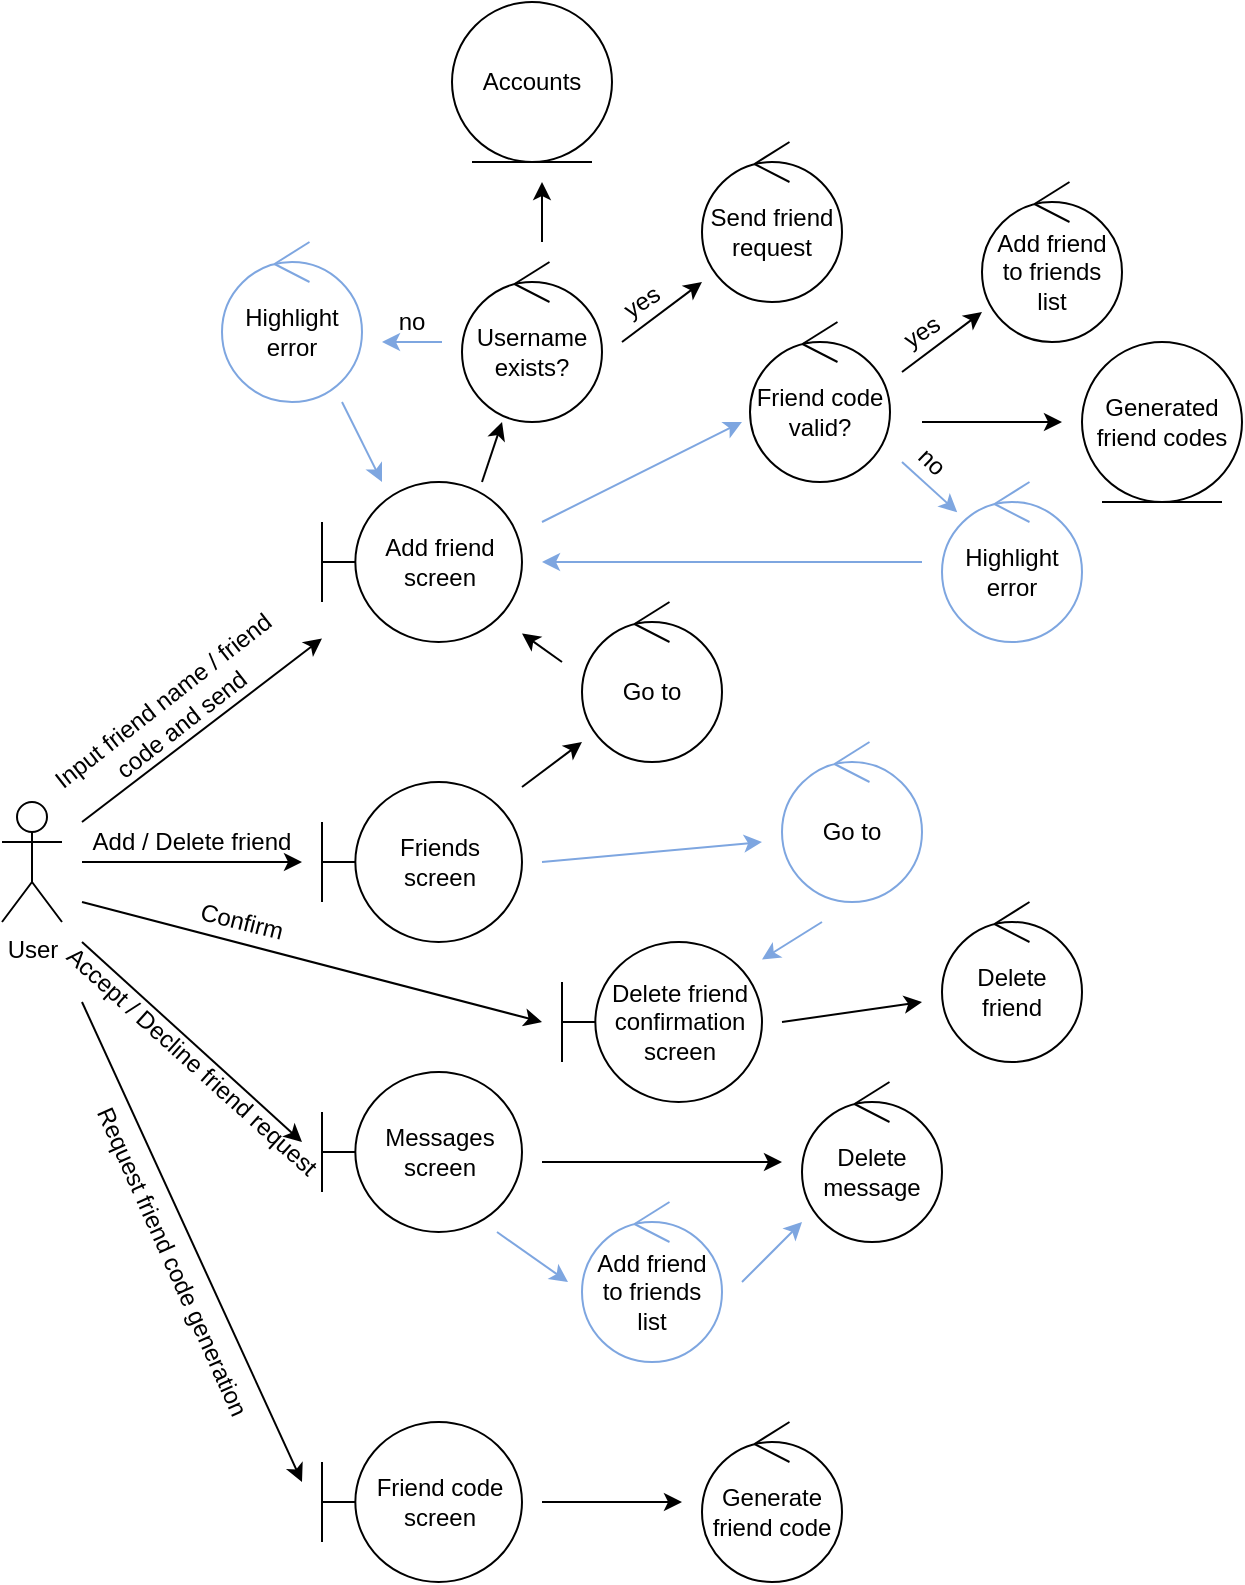 <mxfile version="17.4.2" type="device"><diagram id="Pvz35jJXp9jypWhqGQjE" name="Page-1"><mxGraphModel dx="1509" dy="836" grid="1" gridSize="10" guides="1" tooltips="1" connect="1" arrows="1" fold="1" page="1" pageScale="1" pageWidth="827" pageHeight="1169" math="0" shadow="0"><root><mxCell id="0"/><mxCell id="1" parent="0"/><mxCell id="9_nk5M_1FM2zonLQ4nb5-1" value="User" style="shape=umlActor;verticalLabelPosition=bottom;verticalAlign=top;html=1;" vertex="1" parent="1"><mxGeometry x="40" y="410" width="30" height="60" as="geometry"/></mxCell><mxCell id="9_nk5M_1FM2zonLQ4nb5-2" value="Friends&lt;br&gt;screen" style="shape=umlBoundary;whiteSpace=wrap;html=1;" vertex="1" parent="1"><mxGeometry x="200" y="400" width="100" height="80" as="geometry"/></mxCell><mxCell id="9_nk5M_1FM2zonLQ4nb5-3" value="Add friend screen" style="shape=umlBoundary;whiteSpace=wrap;html=1;" vertex="1" parent="1"><mxGeometry x="200" y="250" width="100" height="80" as="geometry"/></mxCell><mxCell id="9_nk5M_1FM2zonLQ4nb5-4" value="Messages screen" style="shape=umlBoundary;whiteSpace=wrap;html=1;" vertex="1" parent="1"><mxGeometry x="200" y="545" width="100" height="80" as="geometry"/></mxCell><mxCell id="9_nk5M_1FM2zonLQ4nb5-5" value="" style="endArrow=classic;html=1;rounded=0;" edge="1" parent="1"><mxGeometry width="50" height="50" relative="1" as="geometry"><mxPoint x="80" y="440" as="sourcePoint"/><mxPoint x="190" y="440" as="targetPoint"/></mxGeometry></mxCell><mxCell id="9_nk5M_1FM2zonLQ4nb5-6" value="Go to" style="ellipse;shape=umlControl;whiteSpace=wrap;html=1;" vertex="1" parent="1"><mxGeometry x="330" y="310" width="70" height="80" as="geometry"/></mxCell><mxCell id="9_nk5M_1FM2zonLQ4nb5-7" value="" style="endArrow=classic;html=1;rounded=0;" edge="1" parent="1" source="9_nk5M_1FM2zonLQ4nb5-2"><mxGeometry width="50" height="50" relative="1" as="geometry"><mxPoint x="290" y="400" as="sourcePoint"/><mxPoint x="330" y="380" as="targetPoint"/></mxGeometry></mxCell><mxCell id="9_nk5M_1FM2zonLQ4nb5-8" value="" style="endArrow=classic;html=1;rounded=0;" edge="1" parent="1" target="9_nk5M_1FM2zonLQ4nb5-3"><mxGeometry width="50" height="50" relative="1" as="geometry"><mxPoint x="320" y="340" as="sourcePoint"/><mxPoint x="300" y="340" as="targetPoint"/></mxGeometry></mxCell><mxCell id="9_nk5M_1FM2zonLQ4nb5-9" value="" style="endArrow=classic;html=1;rounded=0;" edge="1" parent="1" target="9_nk5M_1FM2zonLQ4nb5-3"><mxGeometry width="50" height="50" relative="1" as="geometry"><mxPoint x="80" y="420" as="sourcePoint"/><mxPoint x="130" y="370" as="targetPoint"/></mxGeometry></mxCell><mxCell id="9_nk5M_1FM2zonLQ4nb5-10" value="Add / Delete friend" style="text;html=1;strokeColor=none;fillColor=none;align=center;verticalAlign=middle;whiteSpace=wrap;rounded=0;" vertex="1" parent="1"><mxGeometry x="80" y="420" width="110" height="20" as="geometry"/></mxCell><mxCell id="9_nk5M_1FM2zonLQ4nb5-11" value="Input friend name / friend code and send" style="text;html=1;strokeColor=none;fillColor=none;align=center;verticalAlign=middle;whiteSpace=wrap;rounded=0;rotation=-38;" vertex="1" parent="1"><mxGeometry x="50" y="350" width="150" height="30" as="geometry"/></mxCell><mxCell id="9_nk5M_1FM2zonLQ4nb5-12" value="Username exists?" style="ellipse;shape=umlControl;whiteSpace=wrap;html=1;" vertex="1" parent="1"><mxGeometry x="270" y="140" width="70" height="80" as="geometry"/></mxCell><mxCell id="9_nk5M_1FM2zonLQ4nb5-13" value="Friend code valid?" style="ellipse;shape=umlControl;whiteSpace=wrap;html=1;" vertex="1" parent="1"><mxGeometry x="414" y="170" width="70" height="80" as="geometry"/></mxCell><mxCell id="9_nk5M_1FM2zonLQ4nb5-14" value="Send friend request" style="ellipse;shape=umlControl;whiteSpace=wrap;html=1;" vertex="1" parent="1"><mxGeometry x="390" y="80" width="70" height="80" as="geometry"/></mxCell><mxCell id="9_nk5M_1FM2zonLQ4nb5-15" value="Highlight error" style="ellipse;shape=umlControl;whiteSpace=wrap;html=1;strokeColor=#7EA6E0;" vertex="1" parent="1"><mxGeometry x="150" y="130" width="70" height="80" as="geometry"/></mxCell><mxCell id="9_nk5M_1FM2zonLQ4nb5-16" value="Accounts" style="ellipse;shape=umlEntity;whiteSpace=wrap;html=1;" vertex="1" parent="1"><mxGeometry x="265" y="10" width="80" height="80" as="geometry"/></mxCell><mxCell id="9_nk5M_1FM2zonLQ4nb5-17" value="" style="endArrow=classic;html=1;rounded=0;entryX=0.286;entryY=1;entryDx=0;entryDy=0;entryPerimeter=0;" edge="1" parent="1" target="9_nk5M_1FM2zonLQ4nb5-12"><mxGeometry width="50" height="50" relative="1" as="geometry"><mxPoint x="280" y="250" as="sourcePoint"/><mxPoint x="290" y="230" as="targetPoint"/></mxGeometry></mxCell><mxCell id="9_nk5M_1FM2zonLQ4nb5-18" value="" style="endArrow=classic;html=1;rounded=0;" edge="1" parent="1"><mxGeometry width="50" height="50" relative="1" as="geometry"><mxPoint x="310" y="130" as="sourcePoint"/><mxPoint x="310" y="100" as="targetPoint"/></mxGeometry></mxCell><mxCell id="9_nk5M_1FM2zonLQ4nb5-19" value="" style="endArrow=classic;html=1;rounded=0;strokeColor=#7EA6E0;" edge="1" parent="1"><mxGeometry width="50" height="50" relative="1" as="geometry"><mxPoint x="260" y="180" as="sourcePoint"/><mxPoint x="230" y="180" as="targetPoint"/></mxGeometry></mxCell><mxCell id="9_nk5M_1FM2zonLQ4nb5-20" value="no" style="text;html=1;strokeColor=none;fillColor=none;align=center;verticalAlign=middle;whiteSpace=wrap;rounded=0;" vertex="1" parent="1"><mxGeometry x="230" y="160" width="30" height="20" as="geometry"/></mxCell><mxCell id="9_nk5M_1FM2zonLQ4nb5-22" value="" style="endArrow=classic;html=1;rounded=0;strokeColor=#7EA6E0;" edge="1" parent="1"><mxGeometry width="50" height="50" relative="1" as="geometry"><mxPoint x="210" y="210" as="sourcePoint"/><mxPoint x="230" y="250" as="targetPoint"/></mxGeometry></mxCell><mxCell id="9_nk5M_1FM2zonLQ4nb5-23" value="" style="endArrow=classic;html=1;rounded=0;" edge="1" parent="1"><mxGeometry width="50" height="50" relative="1" as="geometry"><mxPoint x="350" y="180" as="sourcePoint"/><mxPoint x="390" y="150" as="targetPoint"/></mxGeometry></mxCell><mxCell id="9_nk5M_1FM2zonLQ4nb5-24" value="yes" style="text;html=1;strokeColor=none;fillColor=none;align=center;verticalAlign=middle;whiteSpace=wrap;rounded=0;rotation=-33;" vertex="1" parent="1"><mxGeometry x="340" y="150" width="40" height="20" as="geometry"/></mxCell><mxCell id="9_nk5M_1FM2zonLQ4nb5-25" value="" style="endArrow=classic;html=1;rounded=0;strokeColor=#7EA6E0;" edge="1" parent="1"><mxGeometry width="50" height="50" relative="1" as="geometry"><mxPoint x="310" y="270" as="sourcePoint"/><mxPoint x="410" y="220" as="targetPoint"/></mxGeometry></mxCell><mxCell id="9_nk5M_1FM2zonLQ4nb5-26" value="Add friend to friends&lt;br&gt;list" style="ellipse;shape=umlControl;whiteSpace=wrap;html=1;" vertex="1" parent="1"><mxGeometry x="530" y="100" width="70" height="80" as="geometry"/></mxCell><mxCell id="9_nk5M_1FM2zonLQ4nb5-27" value="" style="endArrow=classic;html=1;rounded=0;" edge="1" parent="1"><mxGeometry width="50" height="50" relative="1" as="geometry"><mxPoint x="490" y="195" as="sourcePoint"/><mxPoint x="530" y="165" as="targetPoint"/></mxGeometry></mxCell><mxCell id="9_nk5M_1FM2zonLQ4nb5-28" value="yes" style="text;html=1;strokeColor=none;fillColor=none;align=center;verticalAlign=middle;whiteSpace=wrap;rounded=0;rotation=-33;" vertex="1" parent="1"><mxGeometry x="480" y="165" width="40" height="20" as="geometry"/></mxCell><mxCell id="9_nk5M_1FM2zonLQ4nb5-29" value="Highlight error" style="ellipse;shape=umlControl;whiteSpace=wrap;html=1;strokeColor=#7EA6E0;" vertex="1" parent="1"><mxGeometry x="510" y="250" width="70" height="80" as="geometry"/></mxCell><mxCell id="9_nk5M_1FM2zonLQ4nb5-30" value="" style="endArrow=classic;html=1;rounded=0;strokeColor=#7EA6E0;" edge="1" parent="1"><mxGeometry width="50" height="50" relative="1" as="geometry"><mxPoint x="500" y="290" as="sourcePoint"/><mxPoint x="310" y="290" as="targetPoint"/></mxGeometry></mxCell><mxCell id="9_nk5M_1FM2zonLQ4nb5-31" value="" style="endArrow=classic;html=1;rounded=0;strokeColor=#7EA6E0;" edge="1" parent="1" target="9_nk5M_1FM2zonLQ4nb5-29"><mxGeometry width="50" height="50" relative="1" as="geometry"><mxPoint x="490" y="240" as="sourcePoint"/><mxPoint x="440" y="310" as="targetPoint"/></mxGeometry></mxCell><mxCell id="9_nk5M_1FM2zonLQ4nb5-32" value="no" style="text;html=1;strokeColor=none;fillColor=none;align=center;verticalAlign=middle;whiteSpace=wrap;rounded=0;rotation=44;" vertex="1" parent="1"><mxGeometry x="490" y="230" width="30" height="20" as="geometry"/></mxCell><mxCell id="9_nk5M_1FM2zonLQ4nb5-33" value="Generated friend codes" style="ellipse;shape=umlEntity;whiteSpace=wrap;html=1;" vertex="1" parent="1"><mxGeometry x="580" y="180" width="80" height="80" as="geometry"/></mxCell><mxCell id="9_nk5M_1FM2zonLQ4nb5-34" value="" style="endArrow=classic;html=1;rounded=0;" edge="1" parent="1"><mxGeometry width="50" height="50" relative="1" as="geometry"><mxPoint x="500" y="220" as="sourcePoint"/><mxPoint x="570" y="220" as="targetPoint"/></mxGeometry></mxCell><mxCell id="9_nk5M_1FM2zonLQ4nb5-35" value="" style="endArrow=classic;html=1;rounded=0;" edge="1" parent="1"><mxGeometry width="50" height="50" relative="1" as="geometry"><mxPoint x="80" y="480" as="sourcePoint"/><mxPoint x="190" y="580" as="targetPoint"/></mxGeometry></mxCell><mxCell id="9_nk5M_1FM2zonLQ4nb5-36" value="Accept / Decline friend request" style="text;html=1;strokeColor=none;fillColor=none;align=center;verticalAlign=middle;whiteSpace=wrap;rounded=0;rotation=42;" vertex="1" parent="1"><mxGeometry x="45" y="530" width="180" height="20" as="geometry"/></mxCell><mxCell id="9_nk5M_1FM2zonLQ4nb5-37" value="Add friend to friends&lt;br&gt;list" style="ellipse;shape=umlControl;whiteSpace=wrap;html=1;strokeColor=#7EA6E0;" vertex="1" parent="1"><mxGeometry x="330" y="610" width="70" height="80" as="geometry"/></mxCell><mxCell id="9_nk5M_1FM2zonLQ4nb5-38" value="Delete message" style="ellipse;shape=umlControl;whiteSpace=wrap;html=1;" vertex="1" parent="1"><mxGeometry x="440" y="550" width="70" height="80" as="geometry"/></mxCell><mxCell id="9_nk5M_1FM2zonLQ4nb5-39" value="" style="endArrow=classic;html=1;rounded=0;" edge="1" parent="1"><mxGeometry width="50" height="50" relative="1" as="geometry"><mxPoint x="310" y="590" as="sourcePoint"/><mxPoint x="430" y="590" as="targetPoint"/></mxGeometry></mxCell><mxCell id="9_nk5M_1FM2zonLQ4nb5-40" value="" style="endArrow=classic;html=1;rounded=0;strokeColor=#7EA6E0;" edge="1" parent="1"><mxGeometry width="50" height="50" relative="1" as="geometry"><mxPoint x="287.5" y="625" as="sourcePoint"/><mxPoint x="323" y="650" as="targetPoint"/></mxGeometry></mxCell><mxCell id="9_nk5M_1FM2zonLQ4nb5-41" value="" style="endArrow=classic;html=1;rounded=0;strokeColor=#7EA6E0;" edge="1" parent="1"><mxGeometry width="50" height="50" relative="1" as="geometry"><mxPoint x="410" y="650" as="sourcePoint"/><mxPoint x="440" y="620" as="targetPoint"/></mxGeometry></mxCell><mxCell id="9_nk5M_1FM2zonLQ4nb5-42" value="" style="endArrow=classic;html=1;rounded=0;strokeColor=#7EA6E0;" edge="1" parent="1"><mxGeometry width="50" height="50" relative="1" as="geometry"><mxPoint x="310" y="440" as="sourcePoint"/><mxPoint x="420" y="430" as="targetPoint"/></mxGeometry></mxCell><mxCell id="9_nk5M_1FM2zonLQ4nb5-43" value="Go to" style="ellipse;shape=umlControl;whiteSpace=wrap;html=1;strokeColor=#7EA6E0;" vertex="1" parent="1"><mxGeometry x="430" y="380" width="70" height="80" as="geometry"/></mxCell><mxCell id="9_nk5M_1FM2zonLQ4nb5-44" value="Delete friend confirmation screen" style="shape=umlBoundary;whiteSpace=wrap;html=1;strokeColor=default;" vertex="1" parent="1"><mxGeometry x="320" y="480" width="100" height="80" as="geometry"/></mxCell><mxCell id="9_nk5M_1FM2zonLQ4nb5-45" value="" style="endArrow=classic;html=1;rounded=0;strokeColor=#000000;" edge="1" parent="1"><mxGeometry width="50" height="50" relative="1" as="geometry"><mxPoint x="80" y="460" as="sourcePoint"/><mxPoint x="310" y="520" as="targetPoint"/></mxGeometry></mxCell><mxCell id="9_nk5M_1FM2zonLQ4nb5-46" value="Confirm" style="text;html=1;strokeColor=none;fillColor=none;align=center;verticalAlign=middle;whiteSpace=wrap;rounded=0;rotation=14;" vertex="1" parent="1"><mxGeometry x="130" y="460" width="60" height="20" as="geometry"/></mxCell><mxCell id="9_nk5M_1FM2zonLQ4nb5-47" value="" style="endArrow=classic;html=1;rounded=0;strokeColor=#7EA6E0;" edge="1" parent="1" target="9_nk5M_1FM2zonLQ4nb5-44"><mxGeometry width="50" height="50" relative="1" as="geometry"><mxPoint x="450" y="470" as="sourcePoint"/><mxPoint x="440" y="510" as="targetPoint"/></mxGeometry></mxCell><mxCell id="9_nk5M_1FM2zonLQ4nb5-48" value="Delete friend" style="ellipse;shape=umlControl;whiteSpace=wrap;html=1;strokeColor=default;" vertex="1" parent="1"><mxGeometry x="510" y="460" width="70" height="80" as="geometry"/></mxCell><mxCell id="9_nk5M_1FM2zonLQ4nb5-49" value="" style="endArrow=classic;html=1;rounded=0;strokeColor=#000000;" edge="1" parent="1"><mxGeometry width="50" height="50" relative="1" as="geometry"><mxPoint x="430" y="520" as="sourcePoint"/><mxPoint x="500" y="510" as="targetPoint"/></mxGeometry></mxCell><mxCell id="9_nk5M_1FM2zonLQ4nb5-50" value="Friend code screen" style="shape=umlBoundary;whiteSpace=wrap;html=1;strokeColor=default;" vertex="1" parent="1"><mxGeometry x="200" y="720" width="100" height="80" as="geometry"/></mxCell><mxCell id="9_nk5M_1FM2zonLQ4nb5-51" value="Generate friend code" style="ellipse;shape=umlControl;whiteSpace=wrap;html=1;strokeColor=default;" vertex="1" parent="1"><mxGeometry x="390" y="720" width="70" height="80" as="geometry"/></mxCell><mxCell id="9_nk5M_1FM2zonLQ4nb5-52" value="" style="endArrow=classic;html=1;rounded=0;strokeColor=#000000;" edge="1" parent="1"><mxGeometry width="50" height="50" relative="1" as="geometry"><mxPoint x="310" y="760" as="sourcePoint"/><mxPoint x="380" y="760" as="targetPoint"/></mxGeometry></mxCell><mxCell id="9_nk5M_1FM2zonLQ4nb5-53" value="" style="endArrow=classic;html=1;rounded=0;strokeColor=#000000;" edge="1" parent="1"><mxGeometry width="50" height="50" relative="1" as="geometry"><mxPoint x="80" y="510" as="sourcePoint"/><mxPoint x="190" y="750" as="targetPoint"/></mxGeometry></mxCell><mxCell id="9_nk5M_1FM2zonLQ4nb5-54" value="Request friend code generation" style="text;html=1;strokeColor=none;fillColor=none;align=center;verticalAlign=middle;whiteSpace=wrap;rounded=0;rotation=66;" vertex="1" parent="1"><mxGeometry x="30" y="630" width="190" height="20" as="geometry"/></mxCell></root></mxGraphModel></diagram></mxfile>